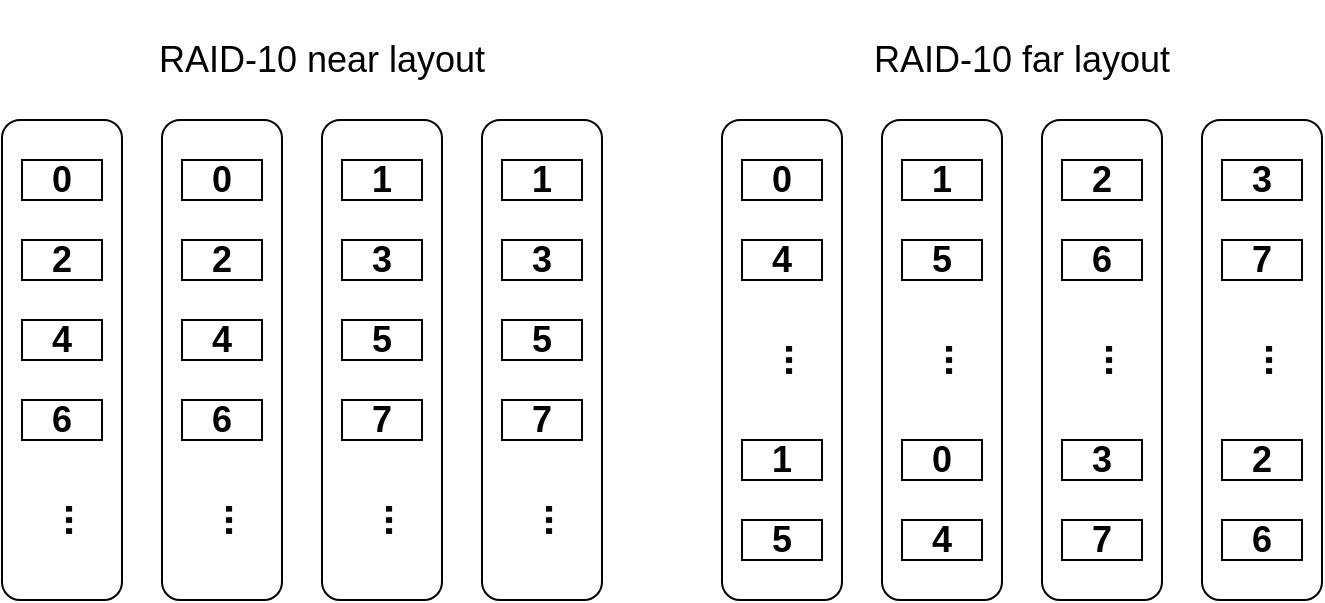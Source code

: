 <mxfile version="24.6.4" type="github">
  <diagram name="Page-1" id="lgoqSeOtc926DudFBYrM">
    <mxGraphModel dx="2074" dy="1140" grid="1" gridSize="10" guides="1" tooltips="1" connect="1" arrows="1" fold="1" page="1" pageScale="1" pageWidth="850" pageHeight="1100" math="0" shadow="0">
      <root>
        <mxCell id="0" />
        <mxCell id="1" parent="0" />
        <mxCell id="BH3GAmVgXuubJffG_VA9-1" value="&lt;b&gt;&lt;font style=&quot;font-size: 18px;&quot;&gt;0&lt;/font&gt;&lt;/b&gt;" style="rounded=0;whiteSpace=wrap;html=1;" vertex="1" parent="1">
          <mxGeometry x="10" y="80" width="40" height="20" as="geometry" />
        </mxCell>
        <mxCell id="BH3GAmVgXuubJffG_VA9-17" value="&lt;b&gt;&lt;font style=&quot;font-size: 18px;&quot;&gt;2&lt;/font&gt;&lt;/b&gt;" style="rounded=0;whiteSpace=wrap;html=1;" vertex="1" parent="1">
          <mxGeometry x="10" y="120" width="40" height="20" as="geometry" />
        </mxCell>
        <mxCell id="BH3GAmVgXuubJffG_VA9-18" value="&lt;b&gt;&lt;font style=&quot;font-size: 18px;&quot;&gt;4&lt;/font&gt;&lt;/b&gt;" style="rounded=0;whiteSpace=wrap;html=1;" vertex="1" parent="1">
          <mxGeometry x="10" y="160" width="40" height="20" as="geometry" />
        </mxCell>
        <mxCell id="BH3GAmVgXuubJffG_VA9-19" value="&lt;b&gt;&lt;font style=&quot;font-size: 18px;&quot;&gt;6&lt;/font&gt;&lt;/b&gt;" style="rounded=0;whiteSpace=wrap;html=1;" vertex="1" parent="1">
          <mxGeometry x="10" y="200" width="40" height="20" as="geometry" />
        </mxCell>
        <mxCell id="BH3GAmVgXuubJffG_VA9-20" value="&lt;b&gt;&lt;font style=&quot;font-size: 18px;&quot;&gt;0&lt;/font&gt;&lt;/b&gt;" style="rounded=0;whiteSpace=wrap;html=1;" vertex="1" parent="1">
          <mxGeometry x="90" y="80" width="40" height="20" as="geometry" />
        </mxCell>
        <mxCell id="BH3GAmVgXuubJffG_VA9-21" value="&lt;b&gt;&lt;font style=&quot;font-size: 18px;&quot;&gt;2&lt;/font&gt;&lt;/b&gt;" style="rounded=0;whiteSpace=wrap;html=1;" vertex="1" parent="1">
          <mxGeometry x="90" y="120" width="40" height="20" as="geometry" />
        </mxCell>
        <mxCell id="BH3GAmVgXuubJffG_VA9-22" value="&lt;b&gt;&lt;font style=&quot;font-size: 18px;&quot;&gt;4&lt;/font&gt;&lt;/b&gt;" style="rounded=0;whiteSpace=wrap;html=1;" vertex="1" parent="1">
          <mxGeometry x="90" y="160" width="40" height="20" as="geometry" />
        </mxCell>
        <mxCell id="BH3GAmVgXuubJffG_VA9-23" value="&lt;b&gt;&lt;font style=&quot;font-size: 18px;&quot;&gt;6&lt;/font&gt;&lt;/b&gt;" style="rounded=0;whiteSpace=wrap;html=1;" vertex="1" parent="1">
          <mxGeometry x="90" y="200" width="40" height="20" as="geometry" />
        </mxCell>
        <mxCell id="BH3GAmVgXuubJffG_VA9-24" value="&lt;b&gt;&lt;font style=&quot;font-size: 18px;&quot;&gt;1&lt;/font&gt;&lt;/b&gt;" style="rounded=0;whiteSpace=wrap;html=1;" vertex="1" parent="1">
          <mxGeometry x="170" y="80" width="40" height="20" as="geometry" />
        </mxCell>
        <mxCell id="BH3GAmVgXuubJffG_VA9-25" value="&lt;b&gt;&lt;font style=&quot;font-size: 18px;&quot;&gt;3&lt;/font&gt;&lt;/b&gt;" style="rounded=0;whiteSpace=wrap;html=1;" vertex="1" parent="1">
          <mxGeometry x="170" y="120" width="40" height="20" as="geometry" />
        </mxCell>
        <mxCell id="BH3GAmVgXuubJffG_VA9-26" value="&lt;b&gt;&lt;font style=&quot;font-size: 18px;&quot;&gt;5&lt;/font&gt;&lt;/b&gt;" style="rounded=0;whiteSpace=wrap;html=1;" vertex="1" parent="1">
          <mxGeometry x="170" y="160" width="40" height="20" as="geometry" />
        </mxCell>
        <mxCell id="BH3GAmVgXuubJffG_VA9-27" value="&lt;b&gt;&lt;font style=&quot;font-size: 18px;&quot;&gt;7&lt;/font&gt;&lt;/b&gt;" style="rounded=0;whiteSpace=wrap;html=1;" vertex="1" parent="1">
          <mxGeometry x="170" y="200" width="40" height="20" as="geometry" />
        </mxCell>
        <mxCell id="BH3GAmVgXuubJffG_VA9-28" value="&lt;span style=&quot;font-size: 18px;&quot;&gt;&lt;b&gt;1&lt;/b&gt;&lt;/span&gt;" style="rounded=0;whiteSpace=wrap;html=1;" vertex="1" parent="1">
          <mxGeometry x="250" y="80" width="40" height="20" as="geometry" />
        </mxCell>
        <mxCell id="BH3GAmVgXuubJffG_VA9-29" value="&lt;b&gt;&lt;font style=&quot;font-size: 18px;&quot;&gt;3&lt;/font&gt;&lt;/b&gt;" style="rounded=0;whiteSpace=wrap;html=1;" vertex="1" parent="1">
          <mxGeometry x="250" y="120" width="40" height="20" as="geometry" />
        </mxCell>
        <mxCell id="BH3GAmVgXuubJffG_VA9-30" value="&lt;b&gt;&lt;font style=&quot;font-size: 18px;&quot;&gt;5&lt;/font&gt;&lt;/b&gt;" style="rounded=0;whiteSpace=wrap;html=1;" vertex="1" parent="1">
          <mxGeometry x="250" y="160" width="40" height="20" as="geometry" />
        </mxCell>
        <mxCell id="BH3GAmVgXuubJffG_VA9-31" value="&lt;b&gt;&lt;font style=&quot;font-size: 18px;&quot;&gt;7&lt;/font&gt;&lt;/b&gt;" style="rounded=0;whiteSpace=wrap;html=1;" vertex="1" parent="1">
          <mxGeometry x="250" y="200" width="40" height="20" as="geometry" />
        </mxCell>
        <mxCell id="BH3GAmVgXuubJffG_VA9-36" value="&lt;b&gt;&lt;font style=&quot;font-size: 18px;&quot;&gt;0&lt;/font&gt;&lt;/b&gt;" style="rounded=0;whiteSpace=wrap;html=1;" vertex="1" parent="1">
          <mxGeometry x="370" y="80" width="40" height="20" as="geometry" />
        </mxCell>
        <mxCell id="BH3GAmVgXuubJffG_VA9-37" value="&lt;b&gt;&lt;font style=&quot;font-size: 18px;&quot;&gt;1&lt;/font&gt;&lt;/b&gt;" style="rounded=0;whiteSpace=wrap;html=1;" vertex="1" parent="1">
          <mxGeometry x="450" y="80" width="40" height="20" as="geometry" />
        </mxCell>
        <mxCell id="BH3GAmVgXuubJffG_VA9-38" value="&lt;b&gt;&lt;font style=&quot;font-size: 18px;&quot;&gt;2&lt;/font&gt;&lt;/b&gt;" style="rounded=0;whiteSpace=wrap;html=1;" vertex="1" parent="1">
          <mxGeometry x="530" y="80" width="40" height="20" as="geometry" />
        </mxCell>
        <mxCell id="BH3GAmVgXuubJffG_VA9-39" value="&lt;b&gt;&lt;font style=&quot;font-size: 18px;&quot;&gt;3&lt;/font&gt;&lt;/b&gt;" style="rounded=0;whiteSpace=wrap;html=1;" vertex="1" parent="1">
          <mxGeometry x="610" y="80" width="40" height="20" as="geometry" />
        </mxCell>
        <mxCell id="BH3GAmVgXuubJffG_VA9-40" value="&lt;b&gt;&lt;font style=&quot;font-size: 18px;&quot;&gt;4&lt;/font&gt;&lt;/b&gt;" style="rounded=0;whiteSpace=wrap;html=1;" vertex="1" parent="1">
          <mxGeometry x="370" y="120" width="40" height="20" as="geometry" />
        </mxCell>
        <mxCell id="BH3GAmVgXuubJffG_VA9-41" value="&lt;b&gt;&lt;font style=&quot;font-size: 18px;&quot;&gt;5&lt;/font&gt;&lt;/b&gt;" style="rounded=0;whiteSpace=wrap;html=1;" vertex="1" parent="1">
          <mxGeometry x="450" y="120" width="40" height="20" as="geometry" />
        </mxCell>
        <mxCell id="BH3GAmVgXuubJffG_VA9-42" value="&lt;b&gt;&lt;font style=&quot;font-size: 18px;&quot;&gt;6&lt;/font&gt;&lt;/b&gt;" style="rounded=0;whiteSpace=wrap;html=1;" vertex="1" parent="1">
          <mxGeometry x="530" y="120" width="40" height="20" as="geometry" />
        </mxCell>
        <mxCell id="BH3GAmVgXuubJffG_VA9-43" value="&lt;b&gt;&lt;font style=&quot;font-size: 18px;&quot;&gt;7&lt;/font&gt;&lt;/b&gt;" style="rounded=0;whiteSpace=wrap;html=1;" vertex="1" parent="1">
          <mxGeometry x="610" y="120" width="40" height="20" as="geometry" />
        </mxCell>
        <mxCell id="BH3GAmVgXuubJffG_VA9-44" value="&lt;b&gt;&lt;font style=&quot;font-size: 18px;&quot;&gt;0&lt;/font&gt;&lt;/b&gt;" style="rounded=0;whiteSpace=wrap;html=1;" vertex="1" parent="1">
          <mxGeometry x="450" y="220" width="40" height="20" as="geometry" />
        </mxCell>
        <mxCell id="BH3GAmVgXuubJffG_VA9-45" value="&lt;b&gt;&lt;font style=&quot;font-size: 18px;&quot;&gt;1&lt;/font&gt;&lt;/b&gt;" style="rounded=0;whiteSpace=wrap;html=1;" vertex="1" parent="1">
          <mxGeometry x="370" y="220" width="40" height="20" as="geometry" />
        </mxCell>
        <mxCell id="BH3GAmVgXuubJffG_VA9-46" value="&lt;b&gt;&lt;font style=&quot;font-size: 18px;&quot;&gt;2&lt;/font&gt;&lt;/b&gt;" style="rounded=0;whiteSpace=wrap;html=1;" vertex="1" parent="1">
          <mxGeometry x="610" y="220" width="40" height="20" as="geometry" />
        </mxCell>
        <mxCell id="BH3GAmVgXuubJffG_VA9-47" value="&lt;b&gt;&lt;font style=&quot;font-size: 18px;&quot;&gt;3&lt;/font&gt;&lt;/b&gt;" style="rounded=0;whiteSpace=wrap;html=1;" vertex="1" parent="1">
          <mxGeometry x="530" y="220" width="40" height="20" as="geometry" />
        </mxCell>
        <mxCell id="BH3GAmVgXuubJffG_VA9-48" value="&lt;b&gt;&lt;font style=&quot;font-size: 18px;&quot;&gt;4&lt;/font&gt;&lt;/b&gt;" style="rounded=0;whiteSpace=wrap;html=1;" vertex="1" parent="1">
          <mxGeometry x="450" y="260" width="40" height="20" as="geometry" />
        </mxCell>
        <mxCell id="BH3GAmVgXuubJffG_VA9-49" value="&lt;b&gt;&lt;font style=&quot;font-size: 18px;&quot;&gt;5&lt;/font&gt;&lt;/b&gt;" style="rounded=0;whiteSpace=wrap;html=1;" vertex="1" parent="1">
          <mxGeometry x="370" y="260" width="40" height="20" as="geometry" />
        </mxCell>
        <mxCell id="BH3GAmVgXuubJffG_VA9-50" value="&lt;b&gt;&lt;font style=&quot;font-size: 18px;&quot;&gt;6&lt;/font&gt;&lt;/b&gt;" style="rounded=0;whiteSpace=wrap;html=1;" vertex="1" parent="1">
          <mxGeometry x="610" y="260" width="40" height="20" as="geometry" />
        </mxCell>
        <mxCell id="BH3GAmVgXuubJffG_VA9-51" value="&lt;b&gt;&lt;font style=&quot;font-size: 18px;&quot;&gt;7&lt;/font&gt;&lt;/b&gt;" style="rounded=0;whiteSpace=wrap;html=1;" vertex="1" parent="1">
          <mxGeometry x="530" y="260" width="40" height="20" as="geometry" />
        </mxCell>
        <mxCell id="BH3GAmVgXuubJffG_VA9-52" value="..." style="rounded=0;whiteSpace=wrap;html=1;fillColor=none;strokeColor=none;fontStyle=1;fontSize=20;rotation=90;" vertex="1" parent="1">
          <mxGeometry x="20" y="250" width="40" height="20" as="geometry" />
        </mxCell>
        <mxCell id="BH3GAmVgXuubJffG_VA9-53" value="..." style="rounded=0;whiteSpace=wrap;html=1;fillColor=none;strokeColor=none;fontStyle=1;fontSize=20;rotation=90;" vertex="1" parent="1">
          <mxGeometry x="100" y="250" width="40" height="20" as="geometry" />
        </mxCell>
        <mxCell id="BH3GAmVgXuubJffG_VA9-54" value="..." style="rounded=0;whiteSpace=wrap;html=1;fillColor=none;strokeColor=none;fontStyle=1;fontSize=20;rotation=90;" vertex="1" parent="1">
          <mxGeometry x="180" y="250" width="40" height="20" as="geometry" />
        </mxCell>
        <mxCell id="BH3GAmVgXuubJffG_VA9-55" value="..." style="rounded=0;whiteSpace=wrap;html=1;fillColor=none;strokeColor=none;fontStyle=1;fontSize=20;rotation=90;" vertex="1" parent="1">
          <mxGeometry x="260" y="250" width="40" height="20" as="geometry" />
        </mxCell>
        <mxCell id="BH3GAmVgXuubJffG_VA9-57" value="..." style="rounded=0;whiteSpace=wrap;html=1;fillColor=none;strokeColor=none;fontStyle=1;fontSize=20;rotation=90;" vertex="1" parent="1">
          <mxGeometry x="380" y="170" width="40" height="20" as="geometry" />
        </mxCell>
        <mxCell id="BH3GAmVgXuubJffG_VA9-58" value="..." style="rounded=0;whiteSpace=wrap;html=1;fillColor=none;strokeColor=none;fontStyle=1;fontSize=20;rotation=90;" vertex="1" parent="1">
          <mxGeometry x="460" y="170" width="40" height="20" as="geometry" />
        </mxCell>
        <mxCell id="BH3GAmVgXuubJffG_VA9-59" value="..." style="rounded=0;whiteSpace=wrap;html=1;fillColor=none;strokeColor=none;fontStyle=1;fontSize=20;rotation=90;" vertex="1" parent="1">
          <mxGeometry x="540" y="170" width="40" height="20" as="geometry" />
        </mxCell>
        <mxCell id="BH3GAmVgXuubJffG_VA9-60" value="..." style="rounded=0;whiteSpace=wrap;html=1;fillColor=none;strokeColor=none;fontStyle=1;fontSize=20;rotation=90;" vertex="1" parent="1">
          <mxGeometry x="620" y="170" width="40" height="20" as="geometry" />
        </mxCell>
        <mxCell id="BH3GAmVgXuubJffG_VA9-61" value="" style="rounded=1;whiteSpace=wrap;html=1;fillColor=none;" vertex="1" parent="1">
          <mxGeometry y="60" width="60" height="240" as="geometry" />
        </mxCell>
        <mxCell id="BH3GAmVgXuubJffG_VA9-62" value="" style="rounded=1;whiteSpace=wrap;html=1;fillColor=none;" vertex="1" parent="1">
          <mxGeometry x="80" y="60" width="60" height="240" as="geometry" />
        </mxCell>
        <mxCell id="BH3GAmVgXuubJffG_VA9-63" value="" style="rounded=1;whiteSpace=wrap;html=1;fillColor=none;" vertex="1" parent="1">
          <mxGeometry x="160" y="60" width="60" height="240" as="geometry" />
        </mxCell>
        <mxCell id="BH3GAmVgXuubJffG_VA9-64" value="" style="rounded=1;whiteSpace=wrap;html=1;fillColor=none;" vertex="1" parent="1">
          <mxGeometry x="240" y="60" width="60" height="240" as="geometry" />
        </mxCell>
        <mxCell id="BH3GAmVgXuubJffG_VA9-65" value="" style="rounded=1;whiteSpace=wrap;html=1;fillColor=none;" vertex="1" parent="1">
          <mxGeometry x="360" y="60" width="60" height="240" as="geometry" />
        </mxCell>
        <mxCell id="BH3GAmVgXuubJffG_VA9-66" value="" style="rounded=1;whiteSpace=wrap;html=1;fillColor=none;" vertex="1" parent="1">
          <mxGeometry x="440" y="60" width="60" height="240" as="geometry" />
        </mxCell>
        <mxCell id="BH3GAmVgXuubJffG_VA9-67" value="" style="rounded=1;whiteSpace=wrap;html=1;fillColor=none;" vertex="1" parent="1">
          <mxGeometry x="520" y="60" width="60" height="240" as="geometry" />
        </mxCell>
        <mxCell id="BH3GAmVgXuubJffG_VA9-68" value="" style="rounded=1;whiteSpace=wrap;html=1;fillColor=none;" vertex="1" parent="1">
          <mxGeometry x="600" y="60" width="60" height="240" as="geometry" />
        </mxCell>
        <mxCell id="BH3GAmVgXuubJffG_VA9-69" value="RAID-10 near layout" style="rounded=0;whiteSpace=wrap;html=1;fillColor=none;strokeColor=none;fontSize=18;" vertex="1" parent="1">
          <mxGeometry x="70" width="180" height="60" as="geometry" />
        </mxCell>
        <mxCell id="BH3GAmVgXuubJffG_VA9-70" value="RAID-10 far layout" style="rounded=0;whiteSpace=wrap;html=1;fillColor=none;strokeColor=none;fontSize=18;" vertex="1" parent="1">
          <mxGeometry x="420" width="180" height="60" as="geometry" />
        </mxCell>
      </root>
    </mxGraphModel>
  </diagram>
</mxfile>
